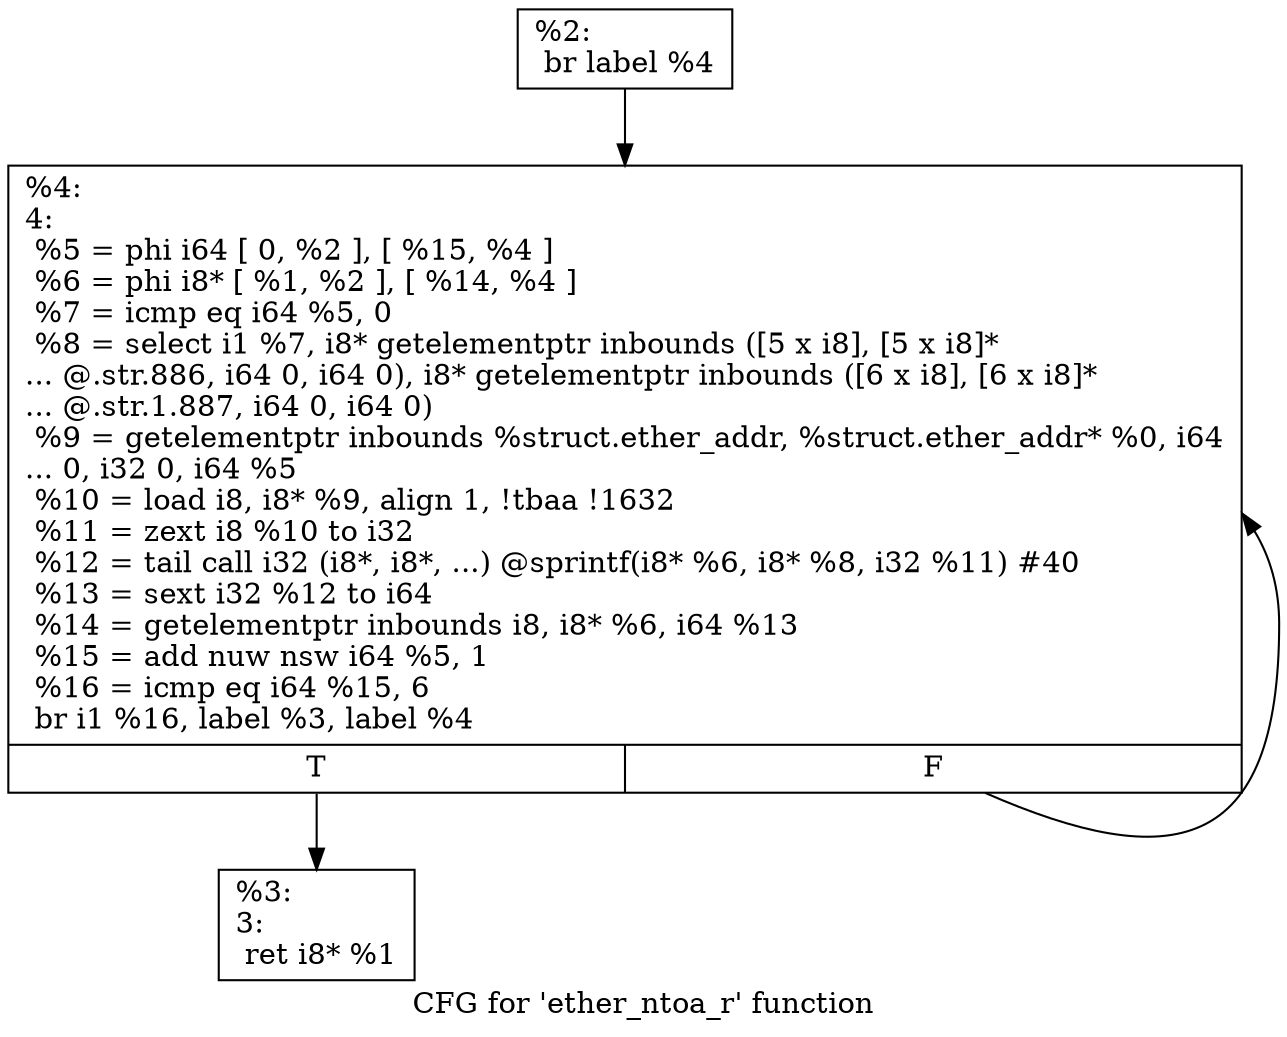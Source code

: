 digraph "CFG for 'ether_ntoa_r' function" {
	label="CFG for 'ether_ntoa_r' function";

	Node0x1c74080 [shape=record,label="{%2:\l  br label %4\l}"];
	Node0x1c74080 -> Node0x1c74280;
	Node0x1c74230 [shape=record,label="{%3:\l3:                                                \l  ret i8* %1\l}"];
	Node0x1c74280 [shape=record,label="{%4:\l4:                                                \l  %5 = phi i64 [ 0, %2 ], [ %15, %4 ]\l  %6 = phi i8* [ %1, %2 ], [ %14, %4 ]\l  %7 = icmp eq i64 %5, 0\l  %8 = select i1 %7, i8* getelementptr inbounds ([5 x i8], [5 x i8]*\l... @.str.886, i64 0, i64 0), i8* getelementptr inbounds ([6 x i8], [6 x i8]*\l... @.str.1.887, i64 0, i64 0)\l  %9 = getelementptr inbounds %struct.ether_addr, %struct.ether_addr* %0, i64\l... 0, i32 0, i64 %5\l  %10 = load i8, i8* %9, align 1, !tbaa !1632\l  %11 = zext i8 %10 to i32\l  %12 = tail call i32 (i8*, i8*, ...) @sprintf(i8* %6, i8* %8, i32 %11) #40\l  %13 = sext i32 %12 to i64\l  %14 = getelementptr inbounds i8, i8* %6, i64 %13\l  %15 = add nuw nsw i64 %5, 1\l  %16 = icmp eq i64 %15, 6\l  br i1 %16, label %3, label %4\l|{<s0>T|<s1>F}}"];
	Node0x1c74280:s0 -> Node0x1c74230;
	Node0x1c74280:s1 -> Node0x1c74280;
}
